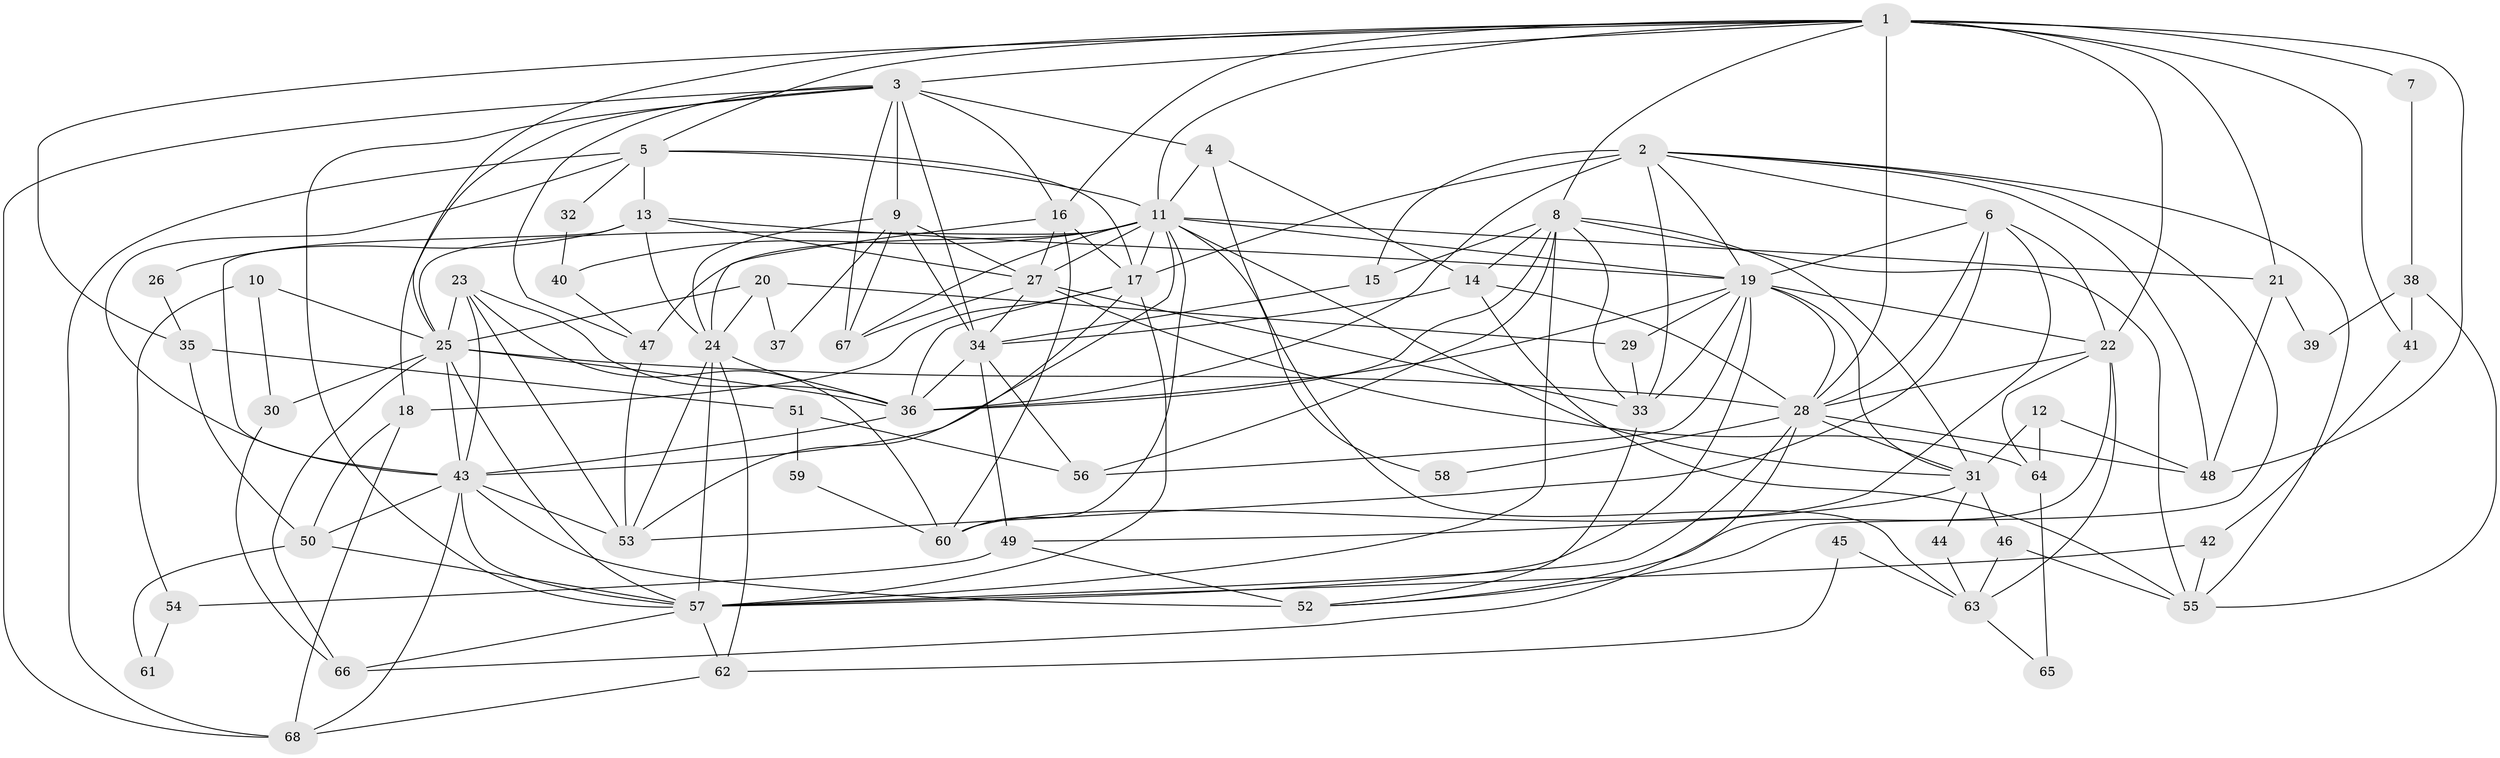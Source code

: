 // original degree distribution, {5: 0.15441176470588236, 4: 0.40441176470588236, 2: 0.09558823529411764, 3: 0.2426470588235294, 7: 0.022058823529411766, 6: 0.058823529411764705, 8: 0.014705882352941176, 9: 0.007352941176470588}
// Generated by graph-tools (version 1.1) at 2025/35/03/09/25 02:35:57]
// undirected, 68 vertices, 183 edges
graph export_dot {
graph [start="1"]
  node [color=gray90,style=filled];
  1;
  2;
  3;
  4;
  5;
  6;
  7;
  8;
  9;
  10;
  11;
  12;
  13;
  14;
  15;
  16;
  17;
  18;
  19;
  20;
  21;
  22;
  23;
  24;
  25;
  26;
  27;
  28;
  29;
  30;
  31;
  32;
  33;
  34;
  35;
  36;
  37;
  38;
  39;
  40;
  41;
  42;
  43;
  44;
  45;
  46;
  47;
  48;
  49;
  50;
  51;
  52;
  53;
  54;
  55;
  56;
  57;
  58;
  59;
  60;
  61;
  62;
  63;
  64;
  65;
  66;
  67;
  68;
  1 -- 3 [weight=1.0];
  1 -- 5 [weight=1.0];
  1 -- 7 [weight=1.0];
  1 -- 8 [weight=1.0];
  1 -- 11 [weight=1.0];
  1 -- 16 [weight=1.0];
  1 -- 21 [weight=1.0];
  1 -- 22 [weight=3.0];
  1 -- 25 [weight=1.0];
  1 -- 28 [weight=1.0];
  1 -- 35 [weight=1.0];
  1 -- 41 [weight=1.0];
  1 -- 48 [weight=1.0];
  2 -- 6 [weight=1.0];
  2 -- 15 [weight=3.0];
  2 -- 17 [weight=1.0];
  2 -- 19 [weight=1.0];
  2 -- 33 [weight=1.0];
  2 -- 36 [weight=2.0];
  2 -- 48 [weight=1.0];
  2 -- 52 [weight=1.0];
  2 -- 55 [weight=1.0];
  3 -- 4 [weight=2.0];
  3 -- 9 [weight=2.0];
  3 -- 16 [weight=1.0];
  3 -- 18 [weight=1.0];
  3 -- 34 [weight=1.0];
  3 -- 47 [weight=1.0];
  3 -- 57 [weight=2.0];
  3 -- 67 [weight=1.0];
  3 -- 68 [weight=1.0];
  4 -- 11 [weight=1.0];
  4 -- 14 [weight=1.0];
  4 -- 63 [weight=1.0];
  5 -- 11 [weight=1.0];
  5 -- 13 [weight=1.0];
  5 -- 17 [weight=1.0];
  5 -- 32 [weight=1.0];
  5 -- 43 [weight=1.0];
  5 -- 68 [weight=1.0];
  6 -- 19 [weight=2.0];
  6 -- 22 [weight=1.0];
  6 -- 28 [weight=1.0];
  6 -- 53 [weight=1.0];
  6 -- 60 [weight=1.0];
  7 -- 38 [weight=1.0];
  8 -- 14 [weight=2.0];
  8 -- 15 [weight=2.0];
  8 -- 31 [weight=1.0];
  8 -- 33 [weight=1.0];
  8 -- 36 [weight=1.0];
  8 -- 55 [weight=1.0];
  8 -- 56 [weight=1.0];
  8 -- 57 [weight=1.0];
  9 -- 24 [weight=1.0];
  9 -- 27 [weight=1.0];
  9 -- 34 [weight=1.0];
  9 -- 37 [weight=1.0];
  9 -- 67 [weight=1.0];
  10 -- 25 [weight=1.0];
  10 -- 30 [weight=1.0];
  10 -- 54 [weight=1.0];
  11 -- 17 [weight=1.0];
  11 -- 19 [weight=1.0];
  11 -- 21 [weight=1.0];
  11 -- 25 [weight=1.0];
  11 -- 27 [weight=1.0];
  11 -- 31 [weight=1.0];
  11 -- 40 [weight=1.0];
  11 -- 43 [weight=1.0];
  11 -- 47 [weight=1.0];
  11 -- 58 [weight=1.0];
  11 -- 60 [weight=1.0];
  11 -- 67 [weight=1.0];
  12 -- 31 [weight=1.0];
  12 -- 48 [weight=1.0];
  12 -- 64 [weight=1.0];
  13 -- 19 [weight=1.0];
  13 -- 24 [weight=1.0];
  13 -- 26 [weight=1.0];
  13 -- 27 [weight=1.0];
  13 -- 43 [weight=1.0];
  14 -- 28 [weight=1.0];
  14 -- 34 [weight=1.0];
  14 -- 55 [weight=1.0];
  15 -- 34 [weight=1.0];
  16 -- 17 [weight=1.0];
  16 -- 24 [weight=1.0];
  16 -- 27 [weight=1.0];
  16 -- 60 [weight=1.0];
  17 -- 18 [weight=1.0];
  17 -- 36 [weight=1.0];
  17 -- 53 [weight=1.0];
  17 -- 57 [weight=1.0];
  18 -- 50 [weight=1.0];
  18 -- 68 [weight=1.0];
  19 -- 22 [weight=1.0];
  19 -- 28 [weight=1.0];
  19 -- 29 [weight=1.0];
  19 -- 31 [weight=1.0];
  19 -- 33 [weight=1.0];
  19 -- 36 [weight=1.0];
  19 -- 56 [weight=1.0];
  19 -- 57 [weight=1.0];
  20 -- 24 [weight=1.0];
  20 -- 25 [weight=1.0];
  20 -- 29 [weight=1.0];
  20 -- 37 [weight=1.0];
  21 -- 39 [weight=1.0];
  21 -- 48 [weight=1.0];
  22 -- 28 [weight=1.0];
  22 -- 52 [weight=1.0];
  22 -- 63 [weight=1.0];
  22 -- 64 [weight=1.0];
  23 -- 25 [weight=1.0];
  23 -- 36 [weight=1.0];
  23 -- 43 [weight=1.0];
  23 -- 53 [weight=1.0];
  23 -- 60 [weight=1.0];
  24 -- 36 [weight=1.0];
  24 -- 53 [weight=1.0];
  24 -- 57 [weight=2.0];
  24 -- 62 [weight=1.0];
  25 -- 28 [weight=1.0];
  25 -- 30 [weight=1.0];
  25 -- 36 [weight=1.0];
  25 -- 43 [weight=2.0];
  25 -- 57 [weight=1.0];
  25 -- 66 [weight=1.0];
  26 -- 35 [weight=1.0];
  27 -- 33 [weight=1.0];
  27 -- 34 [weight=1.0];
  27 -- 64 [weight=1.0];
  27 -- 67 [weight=1.0];
  28 -- 31 [weight=1.0];
  28 -- 48 [weight=1.0];
  28 -- 57 [weight=1.0];
  28 -- 58 [weight=1.0];
  28 -- 66 [weight=1.0];
  29 -- 33 [weight=1.0];
  30 -- 66 [weight=1.0];
  31 -- 44 [weight=1.0];
  31 -- 46 [weight=1.0];
  31 -- 49 [weight=1.0];
  32 -- 40 [weight=1.0];
  33 -- 52 [weight=1.0];
  34 -- 36 [weight=1.0];
  34 -- 49 [weight=2.0];
  34 -- 56 [weight=2.0];
  35 -- 50 [weight=1.0];
  35 -- 51 [weight=1.0];
  36 -- 43 [weight=1.0];
  38 -- 39 [weight=1.0];
  38 -- 41 [weight=1.0];
  38 -- 55 [weight=1.0];
  40 -- 47 [weight=1.0];
  41 -- 42 [weight=1.0];
  42 -- 55 [weight=1.0];
  42 -- 57 [weight=1.0];
  43 -- 50 [weight=1.0];
  43 -- 52 [weight=2.0];
  43 -- 53 [weight=1.0];
  43 -- 57 [weight=2.0];
  43 -- 68 [weight=1.0];
  44 -- 63 [weight=1.0];
  45 -- 62 [weight=1.0];
  45 -- 63 [weight=1.0];
  46 -- 55 [weight=1.0];
  46 -- 63 [weight=1.0];
  47 -- 53 [weight=1.0];
  49 -- 52 [weight=1.0];
  49 -- 54 [weight=1.0];
  50 -- 57 [weight=1.0];
  50 -- 61 [weight=1.0];
  51 -- 56 [weight=1.0];
  51 -- 59 [weight=1.0];
  54 -- 61 [weight=1.0];
  57 -- 62 [weight=1.0];
  57 -- 66 [weight=1.0];
  59 -- 60 [weight=1.0];
  62 -- 68 [weight=1.0];
  63 -- 65 [weight=1.0];
  64 -- 65 [weight=1.0];
}
